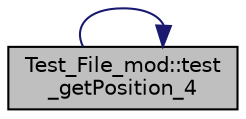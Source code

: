 digraph "Test_File_mod::test_getPosition_4"
{
 // LATEX_PDF_SIZE
  edge [fontname="Helvetica",fontsize="10",labelfontname="Helvetica",labelfontsize="10"];
  node [fontname="Helvetica",fontsize="10",shape=record];
  rankdir="LR";
  Node1 [label="Test_File_mod::test\l_getPosition_4",height=0.2,width=0.4,color="black", fillcolor="grey75", style="filled", fontcolor="black",tooltip="Check inquire with an input file name."];
  Node1 -> Node1 [color="midnightblue",fontsize="10",style="solid",fontname="Helvetica"];
}
